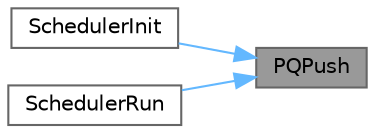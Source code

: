 digraph "PQPush"
{
 // LATEX_PDF_SIZE
  bgcolor="transparent";
  edge [fontname=Helvetica,fontsize=10,labelfontname=Helvetica,labelfontsize=10];
  node [fontname=Helvetica,fontsize=10,shape=box,height=0.2,width=0.4];
  rankdir="RL";
  Node1 [label="PQPush",height=0.2,width=0.4,color="gray40", fillcolor="grey60", style="filled", fontcolor="black",tooltip="Pushes a task with a given priority onto the priority queue."];
  Node1 -> Node2 [dir="back",color="steelblue1",style="solid"];
  Node2 [label="SchedulerInit",height=0.2,width=0.4,color="grey40", fillcolor="white", style="filled",URL="$Scheduler_8c.html#adf18e0985dd8f66c0a65156d46718c5a",tooltip="Initializes the scheduler with the given sensors."];
  Node1 -> Node3 [dir="back",color="steelblue1",style="solid"];
  Node3 [label="SchedulerRun",height=0.2,width=0.4,color="grey40", fillcolor="white", style="filled",URL="$Scheduler_8c.html#ab8065221debac476c547533f73504c20",tooltip="Runs the scheduler, executing tasks based on their priority."];
}
